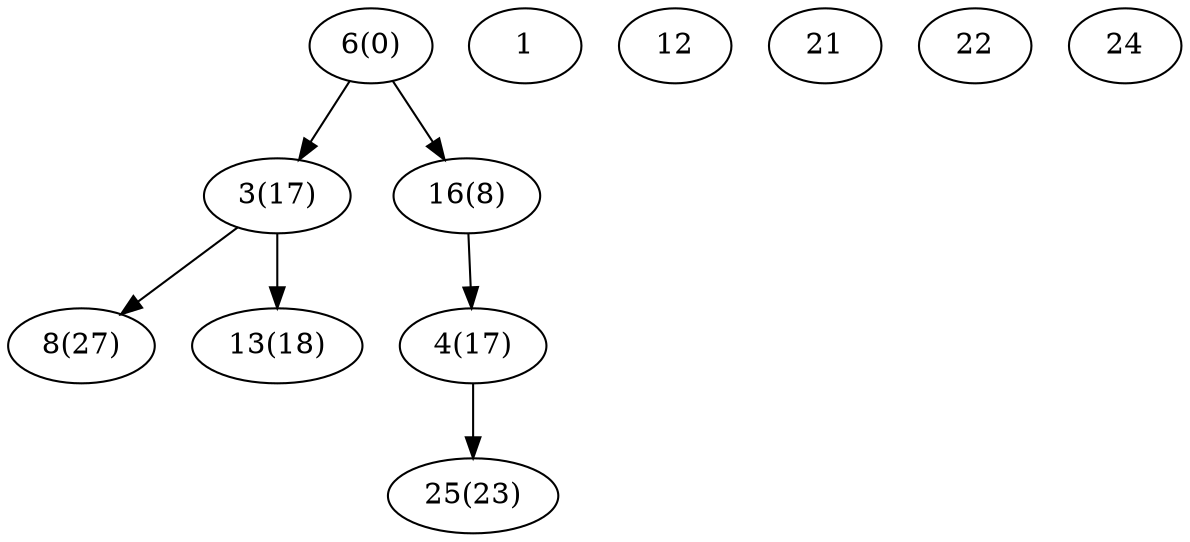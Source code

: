 digraph sample {
6 [label="6(0)"];
8 [label="8(27)"];
13 [label="13(18)"];
3 [label="3(17)"];
25 [label="25(23)"];
4 [label="4(17)"];
16 [label="16(8)"];
3 -> 8[color="black"];
3 -> 13[color="black"];
4 -> 25[color="black"];
6 -> 3[color="black"];
6 -> 16[color="black"];
16 -> 4[color="black"];
1[color="black"];
12[color="black"];
21[color="black"];
22[color="black"];
24[color="black"];
}